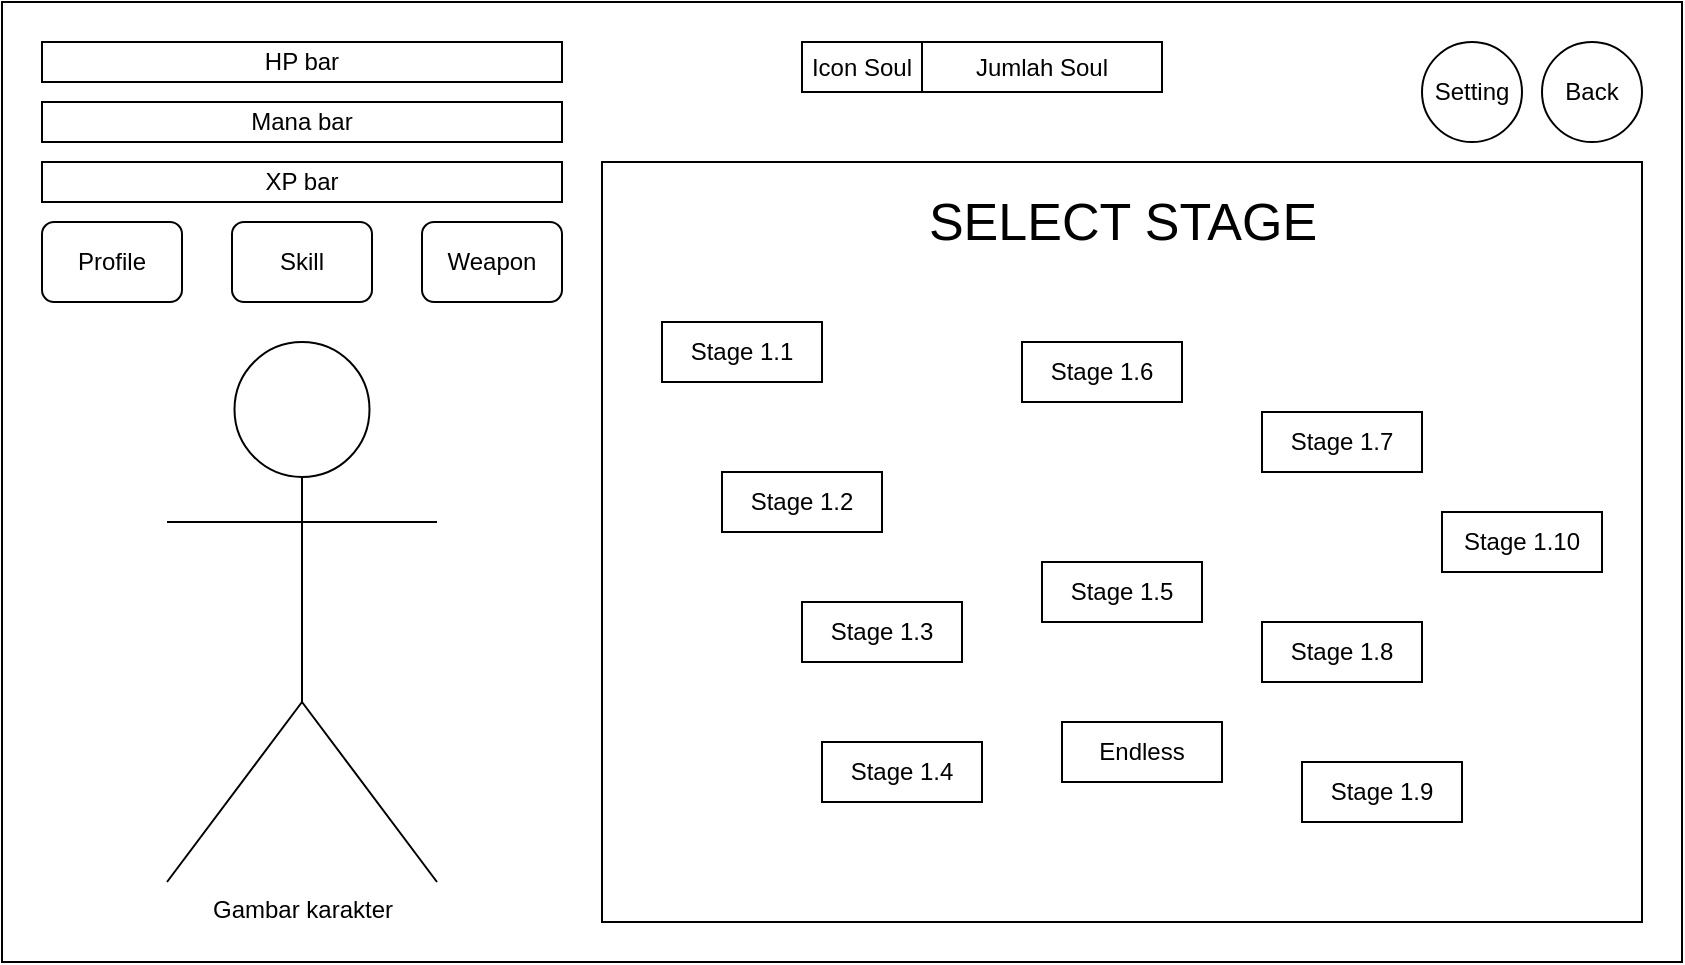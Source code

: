 <mxfile version="13.0.3" type="device"><diagram id="SZa-ltCa3j4QMMe3R33i" name="Page-1"><mxGraphModel dx="1471" dy="725" grid="1" gridSize="10" guides="1" tooltips="1" connect="1" arrows="1" fold="1" page="1" pageScale="1" pageWidth="850" pageHeight="1100" math="0" shadow="0"><root><mxCell id="0"/><mxCell id="1" parent="0"/><mxCell id="E-OPWJ7WC7F_7Rnf1Dz9-1" value="" style="rounded=0;whiteSpace=wrap;html=1;fillColor=none;" vertex="1" parent="1"><mxGeometry width="840" height="480" as="geometry"/></mxCell><mxCell id="E-OPWJ7WC7F_7Rnf1Dz9-7" value="HP bar" style="rounded=0;whiteSpace=wrap;html=1;" vertex="1" parent="1"><mxGeometry x="20" y="20" width="260" height="20" as="geometry"/></mxCell><mxCell id="E-OPWJ7WC7F_7Rnf1Dz9-8" value="Mana bar" style="rounded=0;whiteSpace=wrap;html=1;" vertex="1" parent="1"><mxGeometry x="20" y="50" width="260" height="20" as="geometry"/></mxCell><mxCell id="E-OPWJ7WC7F_7Rnf1Dz9-9" value="XP bar" style="rounded=0;whiteSpace=wrap;html=1;" vertex="1" parent="1"><mxGeometry x="20" y="80" width="260" height="20" as="geometry"/></mxCell><mxCell id="E-OPWJ7WC7F_7Rnf1Dz9-10" value="Profile" style="rounded=1;whiteSpace=wrap;html=1;" vertex="1" parent="1"><mxGeometry x="20" y="110" width="70" height="40" as="geometry"/></mxCell><mxCell id="E-OPWJ7WC7F_7Rnf1Dz9-11" value="Skill" style="rounded=1;whiteSpace=wrap;html=1;" vertex="1" parent="1"><mxGeometry x="115" y="110" width="70" height="40" as="geometry"/></mxCell><mxCell id="E-OPWJ7WC7F_7Rnf1Dz9-12" value="Weapon" style="rounded=1;whiteSpace=wrap;html=1;" vertex="1" parent="1"><mxGeometry x="210" y="110" width="70" height="40" as="geometry"/></mxCell><mxCell id="E-OPWJ7WC7F_7Rnf1Dz9-13" value="Gambar karakter" style="shape=umlActor;verticalLabelPosition=bottom;labelBackgroundColor=#ffffff;verticalAlign=top;html=1;outlineConnect=0;" vertex="1" parent="1"><mxGeometry x="82.5" y="170" width="135" height="270" as="geometry"/></mxCell><mxCell id="E-OPWJ7WC7F_7Rnf1Dz9-14" value="Setting" style="ellipse;whiteSpace=wrap;html=1;aspect=fixed;" vertex="1" parent="1"><mxGeometry x="710" y="20" width="50" height="50" as="geometry"/></mxCell><mxCell id="E-OPWJ7WC7F_7Rnf1Dz9-15" value="Back" style="ellipse;whiteSpace=wrap;html=1;aspect=fixed;" vertex="1" parent="1"><mxGeometry x="770" y="20" width="50" height="50" as="geometry"/></mxCell><mxCell id="E-OPWJ7WC7F_7Rnf1Dz9-16" value="Jumlah Soul" style="rounded=0;whiteSpace=wrap;html=1;" vertex="1" parent="1"><mxGeometry x="460" y="20" width="120" height="25" as="geometry"/></mxCell><mxCell id="E-OPWJ7WC7F_7Rnf1Dz9-17" value="Icon Soul" style="rounded=0;whiteSpace=wrap;html=1;" vertex="1" parent="1"><mxGeometry x="400" y="20" width="60" height="25" as="geometry"/></mxCell><mxCell id="E-OPWJ7WC7F_7Rnf1Dz9-18" value="" style="rounded=0;whiteSpace=wrap;html=1;fillColor=none;" vertex="1" parent="1"><mxGeometry x="300" y="80" width="520" height="380" as="geometry"/></mxCell><mxCell id="E-OPWJ7WC7F_7Rnf1Dz9-19" value="&lt;font style=&quot;font-size: 26px&quot;&gt;SELECT STAGE&lt;/font&gt;" style="text;html=1;align=center;verticalAlign=middle;resizable=0;points=[];autosize=1;" vertex="1" parent="1"><mxGeometry x="455" y="100" width="210" height="20" as="geometry"/></mxCell><mxCell id="E-OPWJ7WC7F_7Rnf1Dz9-20" value="Stage 1.1" style="rounded=0;whiteSpace=wrap;html=1;" vertex="1" parent="1"><mxGeometry x="330" y="160" width="80" height="30" as="geometry"/></mxCell><mxCell id="E-OPWJ7WC7F_7Rnf1Dz9-21" value="Stage 1.2" style="rounded=0;whiteSpace=wrap;html=1;" vertex="1" parent="1"><mxGeometry x="360" y="235" width="80" height="30" as="geometry"/></mxCell><mxCell id="E-OPWJ7WC7F_7Rnf1Dz9-23" value="Stage 1.3" style="rounded=0;whiteSpace=wrap;html=1;" vertex="1" parent="1"><mxGeometry x="400" y="300" width="80" height="30" as="geometry"/></mxCell><mxCell id="E-OPWJ7WC7F_7Rnf1Dz9-25" value="Stage 1.4" style="rounded=0;whiteSpace=wrap;html=1;" vertex="1" parent="1"><mxGeometry x="410" y="370" width="80" height="30" as="geometry"/></mxCell><mxCell id="E-OPWJ7WC7F_7Rnf1Dz9-26" value="Stage 1.5" style="rounded=0;whiteSpace=wrap;html=1;" vertex="1" parent="1"><mxGeometry x="520" y="280" width="80" height="30" as="geometry"/></mxCell><mxCell id="E-OPWJ7WC7F_7Rnf1Dz9-27" value="Stage 1.6" style="rounded=0;whiteSpace=wrap;html=1;" vertex="1" parent="1"><mxGeometry x="510" y="170" width="80" height="30" as="geometry"/></mxCell><mxCell id="E-OPWJ7WC7F_7Rnf1Dz9-28" value="Stage 1.7" style="rounded=0;whiteSpace=wrap;html=1;" vertex="1" parent="1"><mxGeometry x="630" y="205" width="80" height="30" as="geometry"/></mxCell><mxCell id="E-OPWJ7WC7F_7Rnf1Dz9-29" value="Stage 1.8" style="rounded=0;whiteSpace=wrap;html=1;" vertex="1" parent="1"><mxGeometry x="630" y="310" width="80" height="30" as="geometry"/></mxCell><mxCell id="E-OPWJ7WC7F_7Rnf1Dz9-30" value="Stage 1.9" style="rounded=0;whiteSpace=wrap;html=1;" vertex="1" parent="1"><mxGeometry x="650" y="380" width="80" height="30" as="geometry"/></mxCell><mxCell id="E-OPWJ7WC7F_7Rnf1Dz9-31" value="Stage 1.10" style="rounded=0;whiteSpace=wrap;html=1;" vertex="1" parent="1"><mxGeometry x="720" y="255" width="80" height="30" as="geometry"/></mxCell><mxCell id="E-OPWJ7WC7F_7Rnf1Dz9-32" value="Endless" style="rounded=0;whiteSpace=wrap;html=1;" vertex="1" parent="1"><mxGeometry x="530" y="360" width="80" height="30" as="geometry"/></mxCell></root></mxGraphModel></diagram></mxfile>